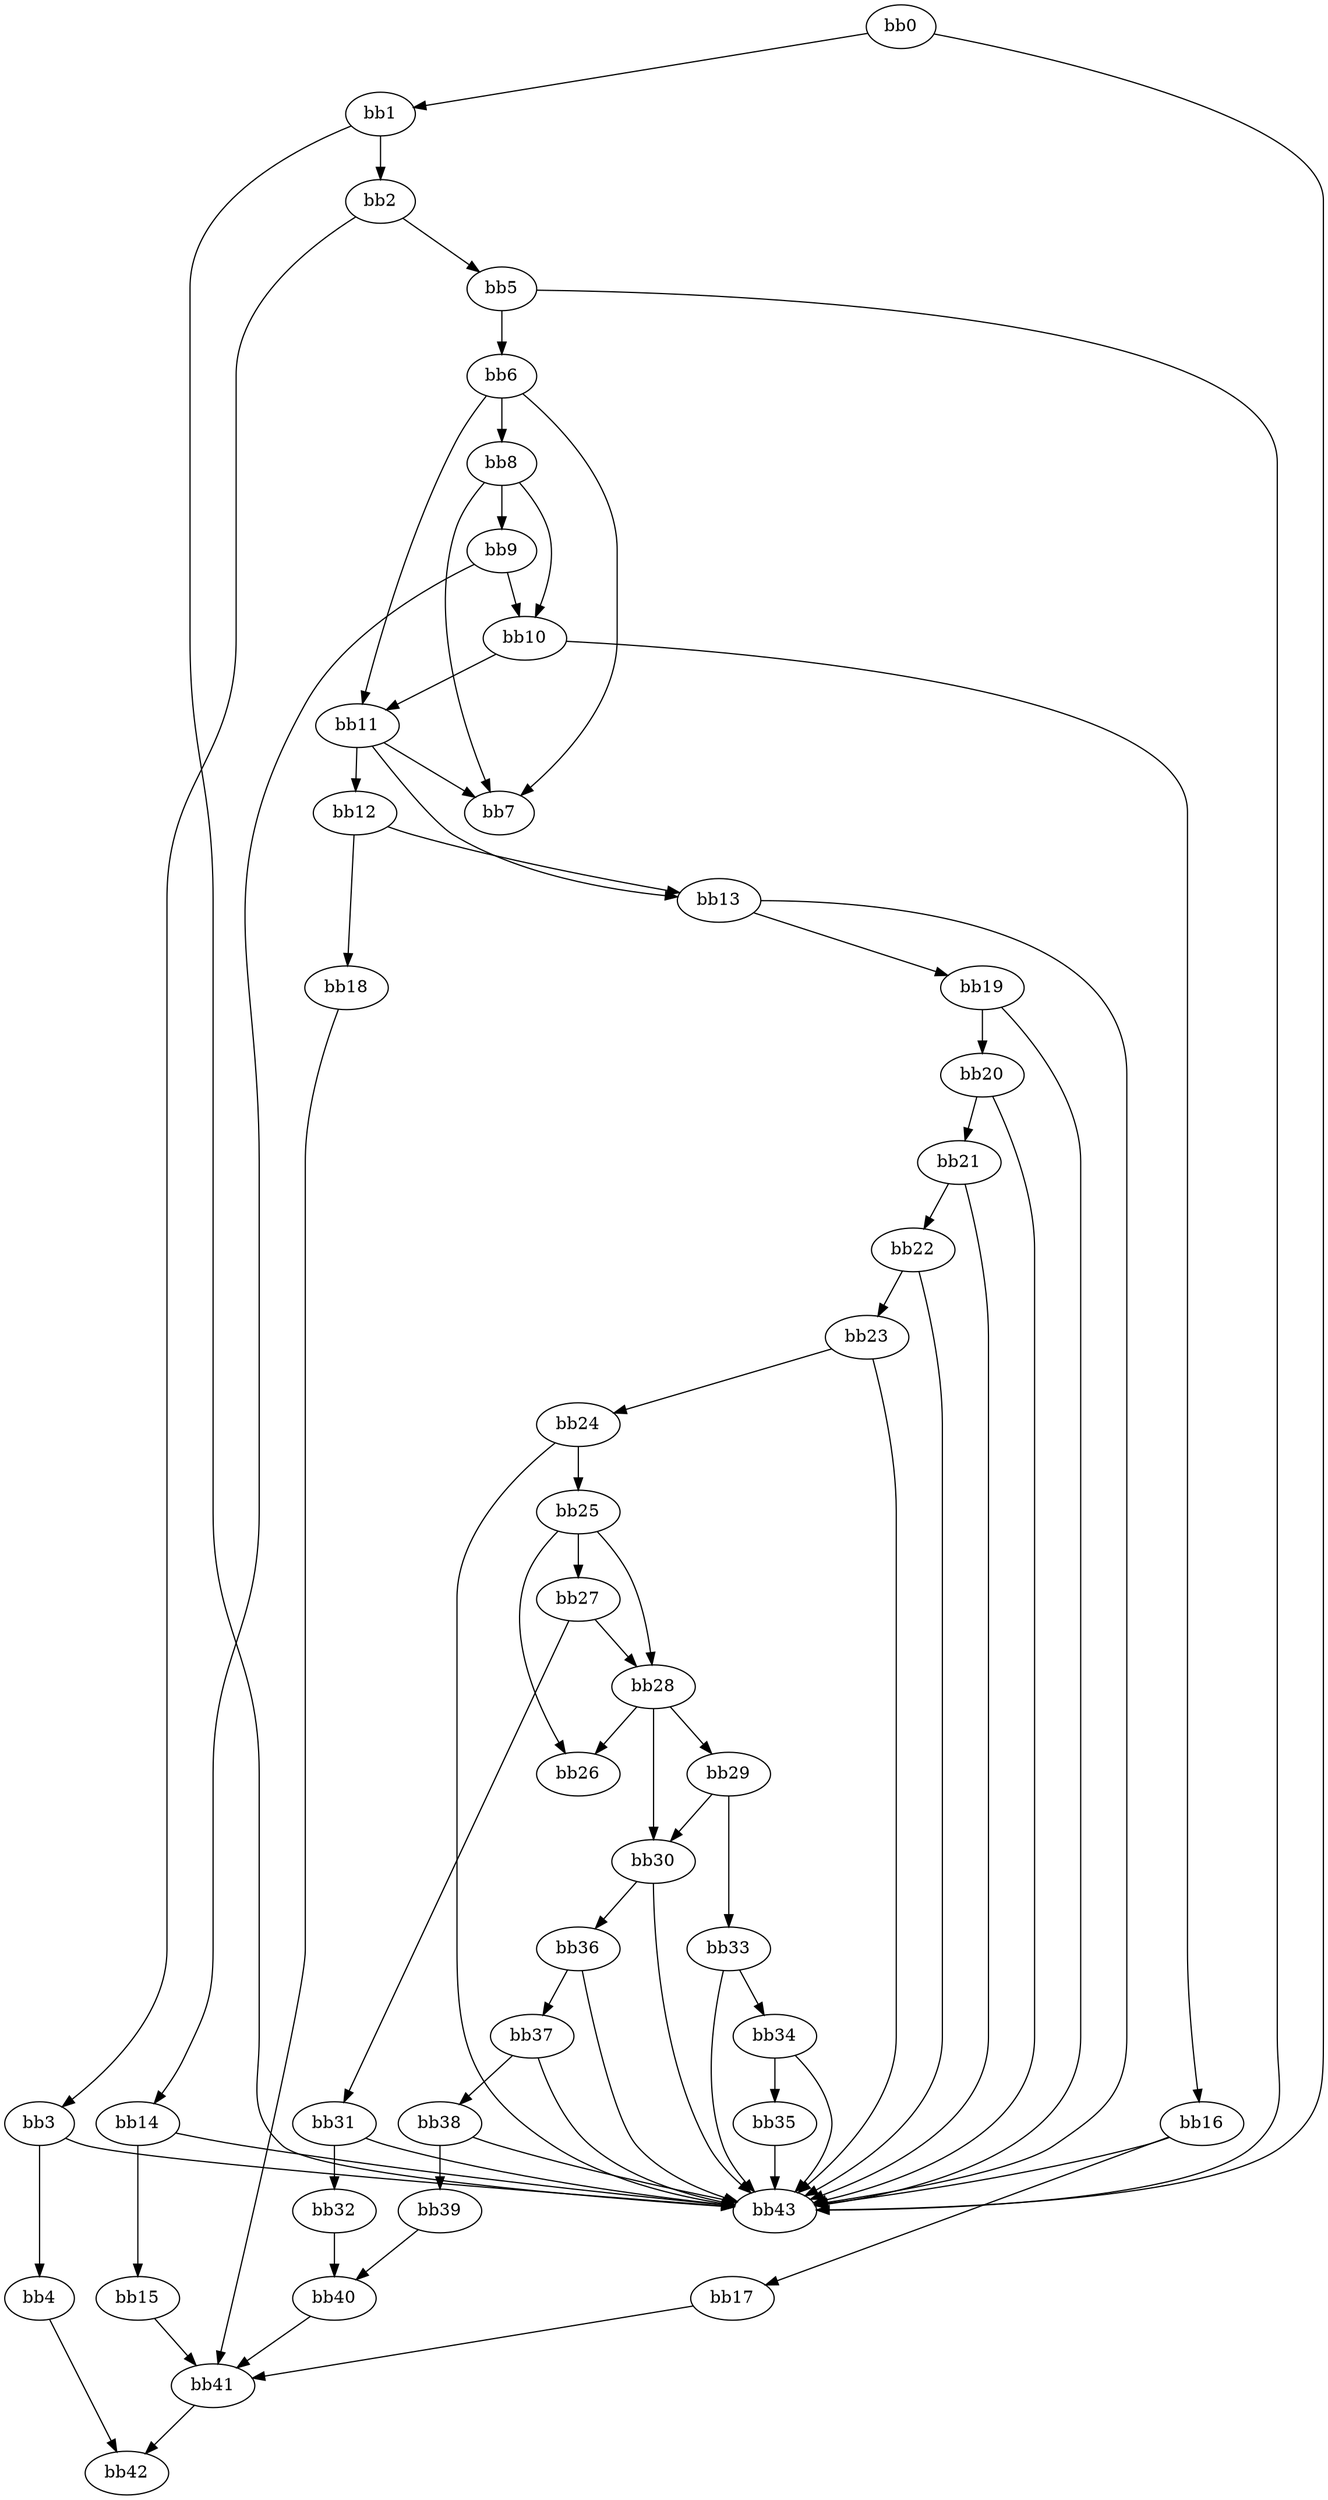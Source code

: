 digraph {
    0 [ label = "bb0\l" ]
    1 [ label = "bb1\l" ]
    2 [ label = "bb2\l" ]
    3 [ label = "bb3\l" ]
    4 [ label = "bb4\l" ]
    5 [ label = "bb5\l" ]
    6 [ label = "bb6\l" ]
    7 [ label = "bb7\l" ]
    8 [ label = "bb8\l" ]
    9 [ label = "bb9\l" ]
    10 [ label = "bb10\l" ]
    11 [ label = "bb11\l" ]
    12 [ label = "bb12\l" ]
    13 [ label = "bb13\l" ]
    14 [ label = "bb14\l" ]
    15 [ label = "bb15\l" ]
    16 [ label = "bb16\l" ]
    17 [ label = "bb17\l" ]
    18 [ label = "bb18\l" ]
    19 [ label = "bb19\l" ]
    20 [ label = "bb20\l" ]
    21 [ label = "bb21\l" ]
    22 [ label = "bb22\l" ]
    23 [ label = "bb23\l" ]
    24 [ label = "bb24\l" ]
    25 [ label = "bb25\l" ]
    26 [ label = "bb26\l" ]
    27 [ label = "bb27\l" ]
    28 [ label = "bb28\l" ]
    29 [ label = "bb29\l" ]
    30 [ label = "bb30\l" ]
    31 [ label = "bb31\l" ]
    32 [ label = "bb32\l" ]
    33 [ label = "bb33\l" ]
    34 [ label = "bb34\l" ]
    35 [ label = "bb35\l" ]
    36 [ label = "bb36\l" ]
    37 [ label = "bb37\l" ]
    38 [ label = "bb38\l" ]
    39 [ label = "bb39\l" ]
    40 [ label = "bb40\l" ]
    41 [ label = "bb41\l" ]
    42 [ label = "bb42\l" ]
    43 [ label = "bb43\l" ]
    0 -> 1 [ ]
    0 -> 43 [ ]
    1 -> 2 [ ]
    1 -> 43 [ ]
    2 -> 3 [ ]
    2 -> 5 [ ]
    3 -> 4 [ ]
    3 -> 43 [ ]
    4 -> 42 [ ]
    5 -> 6 [ ]
    5 -> 43 [ ]
    6 -> 7 [ ]
    6 -> 8 [ ]
    6 -> 11 [ ]
    8 -> 7 [ ]
    8 -> 9 [ ]
    8 -> 10 [ ]
    9 -> 10 [ ]
    9 -> 14 [ ]
    10 -> 11 [ ]
    10 -> 16 [ ]
    11 -> 7 [ ]
    11 -> 12 [ ]
    11 -> 13 [ ]
    12 -> 13 [ ]
    12 -> 18 [ ]
    13 -> 19 [ ]
    13 -> 43 [ ]
    14 -> 15 [ ]
    14 -> 43 [ ]
    15 -> 41 [ ]
    16 -> 17 [ ]
    16 -> 43 [ ]
    17 -> 41 [ ]
    18 -> 41 [ ]
    19 -> 20 [ ]
    19 -> 43 [ ]
    20 -> 21 [ ]
    20 -> 43 [ ]
    21 -> 22 [ ]
    21 -> 43 [ ]
    22 -> 23 [ ]
    22 -> 43 [ ]
    23 -> 24 [ ]
    23 -> 43 [ ]
    24 -> 25 [ ]
    24 -> 43 [ ]
    25 -> 26 [ ]
    25 -> 27 [ ]
    25 -> 28 [ ]
    27 -> 28 [ ]
    27 -> 31 [ ]
    28 -> 26 [ ]
    28 -> 29 [ ]
    28 -> 30 [ ]
    29 -> 30 [ ]
    29 -> 33 [ ]
    30 -> 36 [ ]
    30 -> 43 [ ]
    31 -> 32 [ ]
    31 -> 43 [ ]
    32 -> 40 [ ]
    33 -> 34 [ ]
    33 -> 43 [ ]
    34 -> 35 [ ]
    34 -> 43 [ ]
    35 -> 43 [ ]
    36 -> 37 [ ]
    36 -> 43 [ ]
    37 -> 38 [ ]
    37 -> 43 [ ]
    38 -> 39 [ ]
    38 -> 43 [ ]
    39 -> 40 [ ]
    40 -> 41 [ ]
    41 -> 42 [ ]
}


